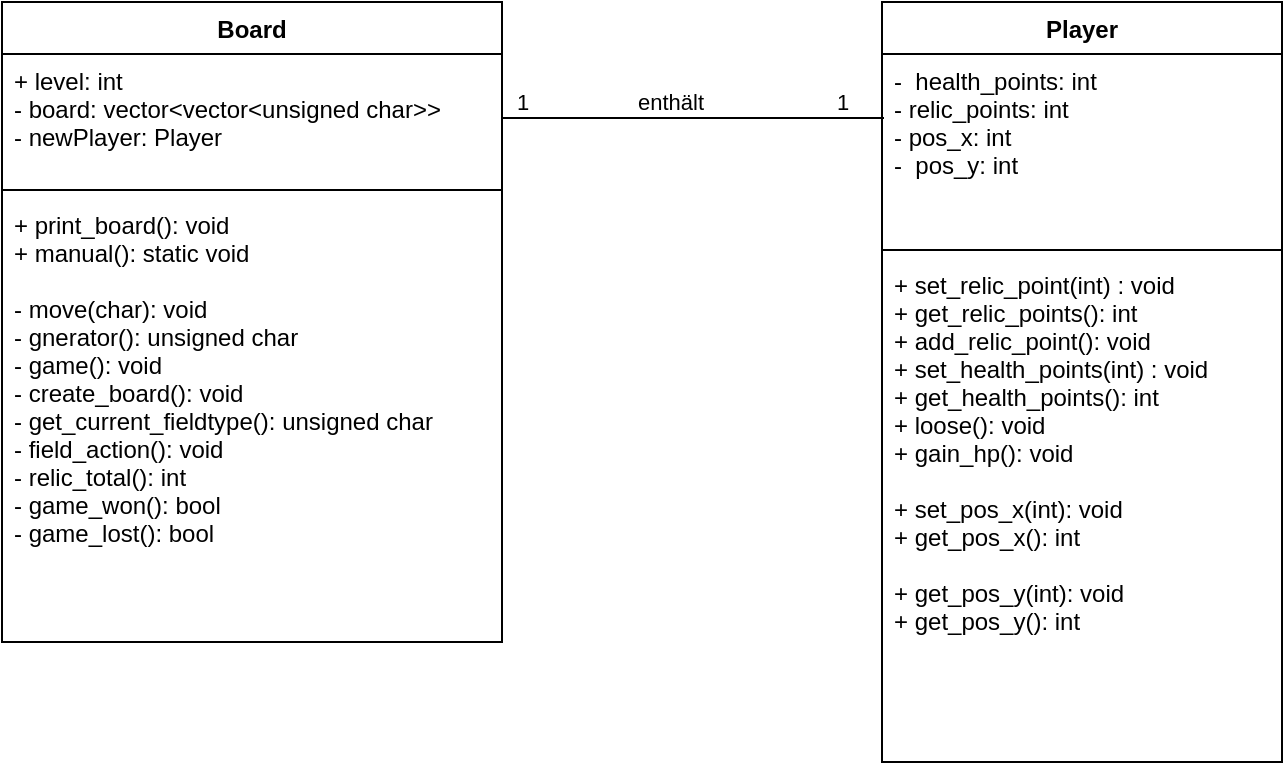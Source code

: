 <mxfile version="16.5.1" type="device"><diagram name="Page-1" id="c4acf3e9-155e-7222-9cf6-157b1a14988f"><mxGraphModel dx="1102" dy="865" grid="1" gridSize="10" guides="1" tooltips="1" connect="1" arrows="1" fold="1" page="1" pageScale="1" pageWidth="850" pageHeight="1100" background="none" math="0" shadow="0"><root><mxCell id="0"/><mxCell id="1" parent="0"/><mxCell id="lQULwrTgYrpyaHs4C7u3-1" value="Player" style="swimlane;fontStyle=1;align=center;verticalAlign=top;childLayout=stackLayout;horizontal=1;startSize=26;horizontalStack=0;resizeParent=1;resizeParentMax=0;resizeLast=0;collapsible=1;marginBottom=0;" vertex="1" parent="1"><mxGeometry x="550" y="120" width="200" height="380" as="geometry"/></mxCell><mxCell id="lQULwrTgYrpyaHs4C7u3-2" value="-  health_points: int&#10;- relic_points: int&#10;- pos_x: int&#10;-  pos_y: int" style="text;strokeColor=none;fillColor=none;align=left;verticalAlign=top;spacingLeft=4;spacingRight=4;overflow=hidden;rotatable=0;points=[[0,0.5],[1,0.5]];portConstraint=eastwest;" vertex="1" parent="lQULwrTgYrpyaHs4C7u3-1"><mxGeometry y="26" width="200" height="94" as="geometry"/></mxCell><mxCell id="lQULwrTgYrpyaHs4C7u3-3" value="" style="line;strokeWidth=1;fillColor=none;align=left;verticalAlign=middle;spacingTop=-1;spacingLeft=3;spacingRight=3;rotatable=0;labelPosition=right;points=[];portConstraint=eastwest;" vertex="1" parent="lQULwrTgYrpyaHs4C7u3-1"><mxGeometry y="120" width="200" height="8" as="geometry"/></mxCell><mxCell id="lQULwrTgYrpyaHs4C7u3-4" value="+ set_relic_point(int) : void&#10;+ get_relic_points(): int&#10;+ add_relic_point(): void&#10;+ set_health_points(int) : void&#10;+ get_health_points(): int&#10;+ loose(): void&#10;+ gain_hp(): void&#10;&#10;+ set_pos_x(int): void&#10;+ get_pos_x(): int&#10;&#10;+ get_pos_y(int): void&#10;+ get_pos_y(): int&#10;&#10;" style="text;strokeColor=none;fillColor=none;align=left;verticalAlign=top;spacingLeft=4;spacingRight=4;overflow=hidden;rotatable=0;points=[[0,0.5],[1,0.5]];portConstraint=eastwest;" vertex="1" parent="lQULwrTgYrpyaHs4C7u3-1"><mxGeometry y="128" width="200" height="252" as="geometry"/></mxCell><mxCell id="lQULwrTgYrpyaHs4C7u3-6" value="Board" style="swimlane;fontStyle=1;align=center;verticalAlign=top;childLayout=stackLayout;horizontal=1;startSize=26;horizontalStack=0;resizeParent=1;resizeParentMax=0;resizeLast=0;collapsible=1;marginBottom=0;strokeColor=default;" vertex="1" parent="1"><mxGeometry x="110" y="120" width="250" height="320" as="geometry"/></mxCell><mxCell id="lQULwrTgYrpyaHs4C7u3-7" value="+ level: int&#10;- board: vector&lt;vector&lt;unsigned char&gt;&gt;&#10;- newPlayer: Player" style="text;strokeColor=none;fillColor=none;align=left;verticalAlign=top;spacingLeft=4;spacingRight=4;overflow=hidden;rotatable=0;points=[[0,0.5],[1,0.5]];portConstraint=eastwest;" vertex="1" parent="lQULwrTgYrpyaHs4C7u3-6"><mxGeometry y="26" width="250" height="64" as="geometry"/></mxCell><mxCell id="lQULwrTgYrpyaHs4C7u3-8" value="" style="line;strokeWidth=1;fillColor=none;align=left;verticalAlign=middle;spacingTop=-1;spacingLeft=3;spacingRight=3;rotatable=0;labelPosition=right;points=[];portConstraint=eastwest;" vertex="1" parent="lQULwrTgYrpyaHs4C7u3-6"><mxGeometry y="90" width="250" height="8" as="geometry"/></mxCell><mxCell id="lQULwrTgYrpyaHs4C7u3-9" value="+ print_board(): void&#10;+ manual(): static void&#10;&#10;- move(char): void&#10;- gnerator(): unsigned char&#10;- game(): void&#10;- create_board(): void&#10;- get_current_fieldtype(): unsigned char&#10;- field_action(): void&#10;- relic_total(): int&#10;- game_won(): bool&#10;- game_lost(): bool&#10;" style="text;strokeColor=none;fillColor=none;align=left;verticalAlign=top;spacingLeft=4;spacingRight=4;overflow=hidden;rotatable=0;points=[[0,0.5],[1,0.5]];portConstraint=eastwest;" vertex="1" parent="lQULwrTgYrpyaHs4C7u3-6"><mxGeometry y="98" width="250" height="222" as="geometry"/></mxCell><mxCell id="lQULwrTgYrpyaHs4C7u3-23" style="edgeStyle=orthogonalEdgeStyle;rounded=0;orthogonalLoop=1;jettySize=auto;html=1;entryX=0.005;entryY=0.34;entryDx=0;entryDy=0;entryPerimeter=0;endArrow=none;endFill=0;" edge="1" parent="1" source="lQULwrTgYrpyaHs4C7u3-7" target="lQULwrTgYrpyaHs4C7u3-2"><mxGeometry relative="1" as="geometry"/></mxCell><mxCell id="lQULwrTgYrpyaHs4C7u3-25" value="1" style="edgeLabel;html=1;align=center;verticalAlign=middle;resizable=0;points=[];" vertex="1" connectable="0" parent="lQULwrTgYrpyaHs4C7u3-23"><mxGeometry x="0.257" y="-1" relative="1" as="geometry"><mxPoint x="50" y="-9" as="offset"/></mxGeometry></mxCell><mxCell id="lQULwrTgYrpyaHs4C7u3-26" value="1" style="edgeLabel;html=1;align=center;verticalAlign=middle;resizable=0;points=[];" vertex="1" connectable="0" parent="lQULwrTgYrpyaHs4C7u3-23"><mxGeometry x="-0.853" y="2" relative="1" as="geometry"><mxPoint x="-4" y="-6" as="offset"/></mxGeometry></mxCell><mxCell id="lQULwrTgYrpyaHs4C7u3-27" value="enthält" style="edgeLabel;html=1;align=center;verticalAlign=middle;resizable=0;points=[];" vertex="1" connectable="0" parent="lQULwrTgYrpyaHs4C7u3-23"><mxGeometry x="-0.12" y="1" relative="1" as="geometry"><mxPoint y="-7" as="offset"/></mxGeometry></mxCell></root></mxGraphModel></diagram></mxfile>